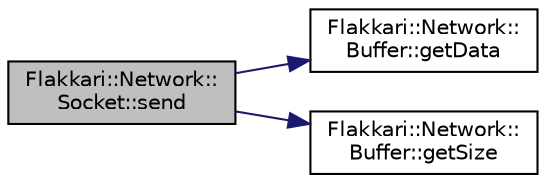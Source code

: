 digraph "Flakkari::Network::Socket::send"
{
 // LATEX_PDF_SIZE
  edge [fontname="Helvetica",fontsize="10",labelfontname="Helvetica",labelfontsize="10"];
  node [fontname="Helvetica",fontsize="10",shape=record];
  rankdir="LR";
  Node1 [label="Flakkari::Network::\lSocket::send",height=0.2,width=0.4,color="black", fillcolor="grey75", style="filled", fontcolor="black",tooltip="Send data to the socket. This function is only used by TCP sockets."];
  Node1 -> Node2 [color="midnightblue",fontsize="10",style="solid",fontname="Helvetica"];
  Node2 [label="Flakkari::Network::\lBuffer::getData",height=0.2,width=0.4,color="black", fillcolor="white", style="filled",URL="$d4/df8/classFlakkari_1_1Network_1_1Buffer.html#ae308d60e79fe9387b58c0cb8640e5ef7",tooltip="Get the data of the buffer."];
  Node1 -> Node3 [color="midnightblue",fontsize="10",style="solid",fontname="Helvetica"];
  Node3 [label="Flakkari::Network::\lBuffer::getSize",height=0.2,width=0.4,color="black", fillcolor="white", style="filled",URL="$d4/df8/classFlakkari_1_1Network_1_1Buffer.html#a273543a4d7a5cfca6e0c8e22f14c6501",tooltip="Get the size of the buffer."];
}

